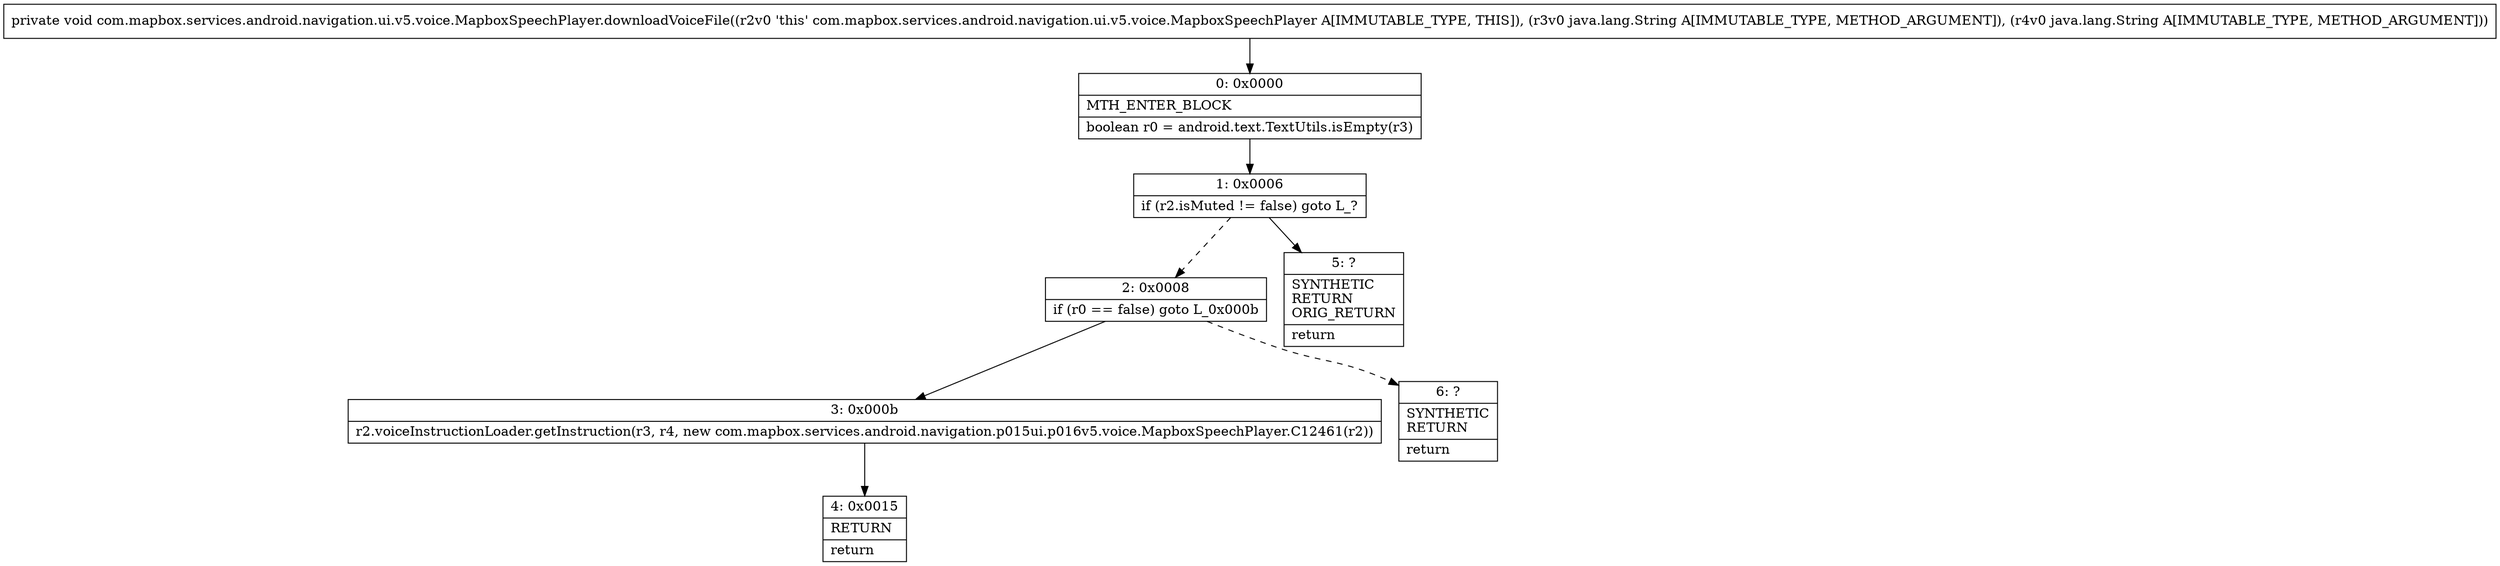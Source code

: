 digraph "CFG forcom.mapbox.services.android.navigation.ui.v5.voice.MapboxSpeechPlayer.downloadVoiceFile(Ljava\/lang\/String;Ljava\/lang\/String;)V" {
Node_0 [shape=record,label="{0\:\ 0x0000|MTH_ENTER_BLOCK\l|boolean r0 = android.text.TextUtils.isEmpty(r3)\l}"];
Node_1 [shape=record,label="{1\:\ 0x0006|if (r2.isMuted != false) goto L_?\l}"];
Node_2 [shape=record,label="{2\:\ 0x0008|if (r0 == false) goto L_0x000b\l}"];
Node_3 [shape=record,label="{3\:\ 0x000b|r2.voiceInstructionLoader.getInstruction(r3, r4, new com.mapbox.services.android.navigation.p015ui.p016v5.voice.MapboxSpeechPlayer.C12461(r2))\l}"];
Node_4 [shape=record,label="{4\:\ 0x0015|RETURN\l|return\l}"];
Node_5 [shape=record,label="{5\:\ ?|SYNTHETIC\lRETURN\lORIG_RETURN\l|return\l}"];
Node_6 [shape=record,label="{6\:\ ?|SYNTHETIC\lRETURN\l|return\l}"];
MethodNode[shape=record,label="{private void com.mapbox.services.android.navigation.ui.v5.voice.MapboxSpeechPlayer.downloadVoiceFile((r2v0 'this' com.mapbox.services.android.navigation.ui.v5.voice.MapboxSpeechPlayer A[IMMUTABLE_TYPE, THIS]), (r3v0 java.lang.String A[IMMUTABLE_TYPE, METHOD_ARGUMENT]), (r4v0 java.lang.String A[IMMUTABLE_TYPE, METHOD_ARGUMENT])) }"];
MethodNode -> Node_0;
Node_0 -> Node_1;
Node_1 -> Node_2[style=dashed];
Node_1 -> Node_5;
Node_2 -> Node_3;
Node_2 -> Node_6[style=dashed];
Node_3 -> Node_4;
}

